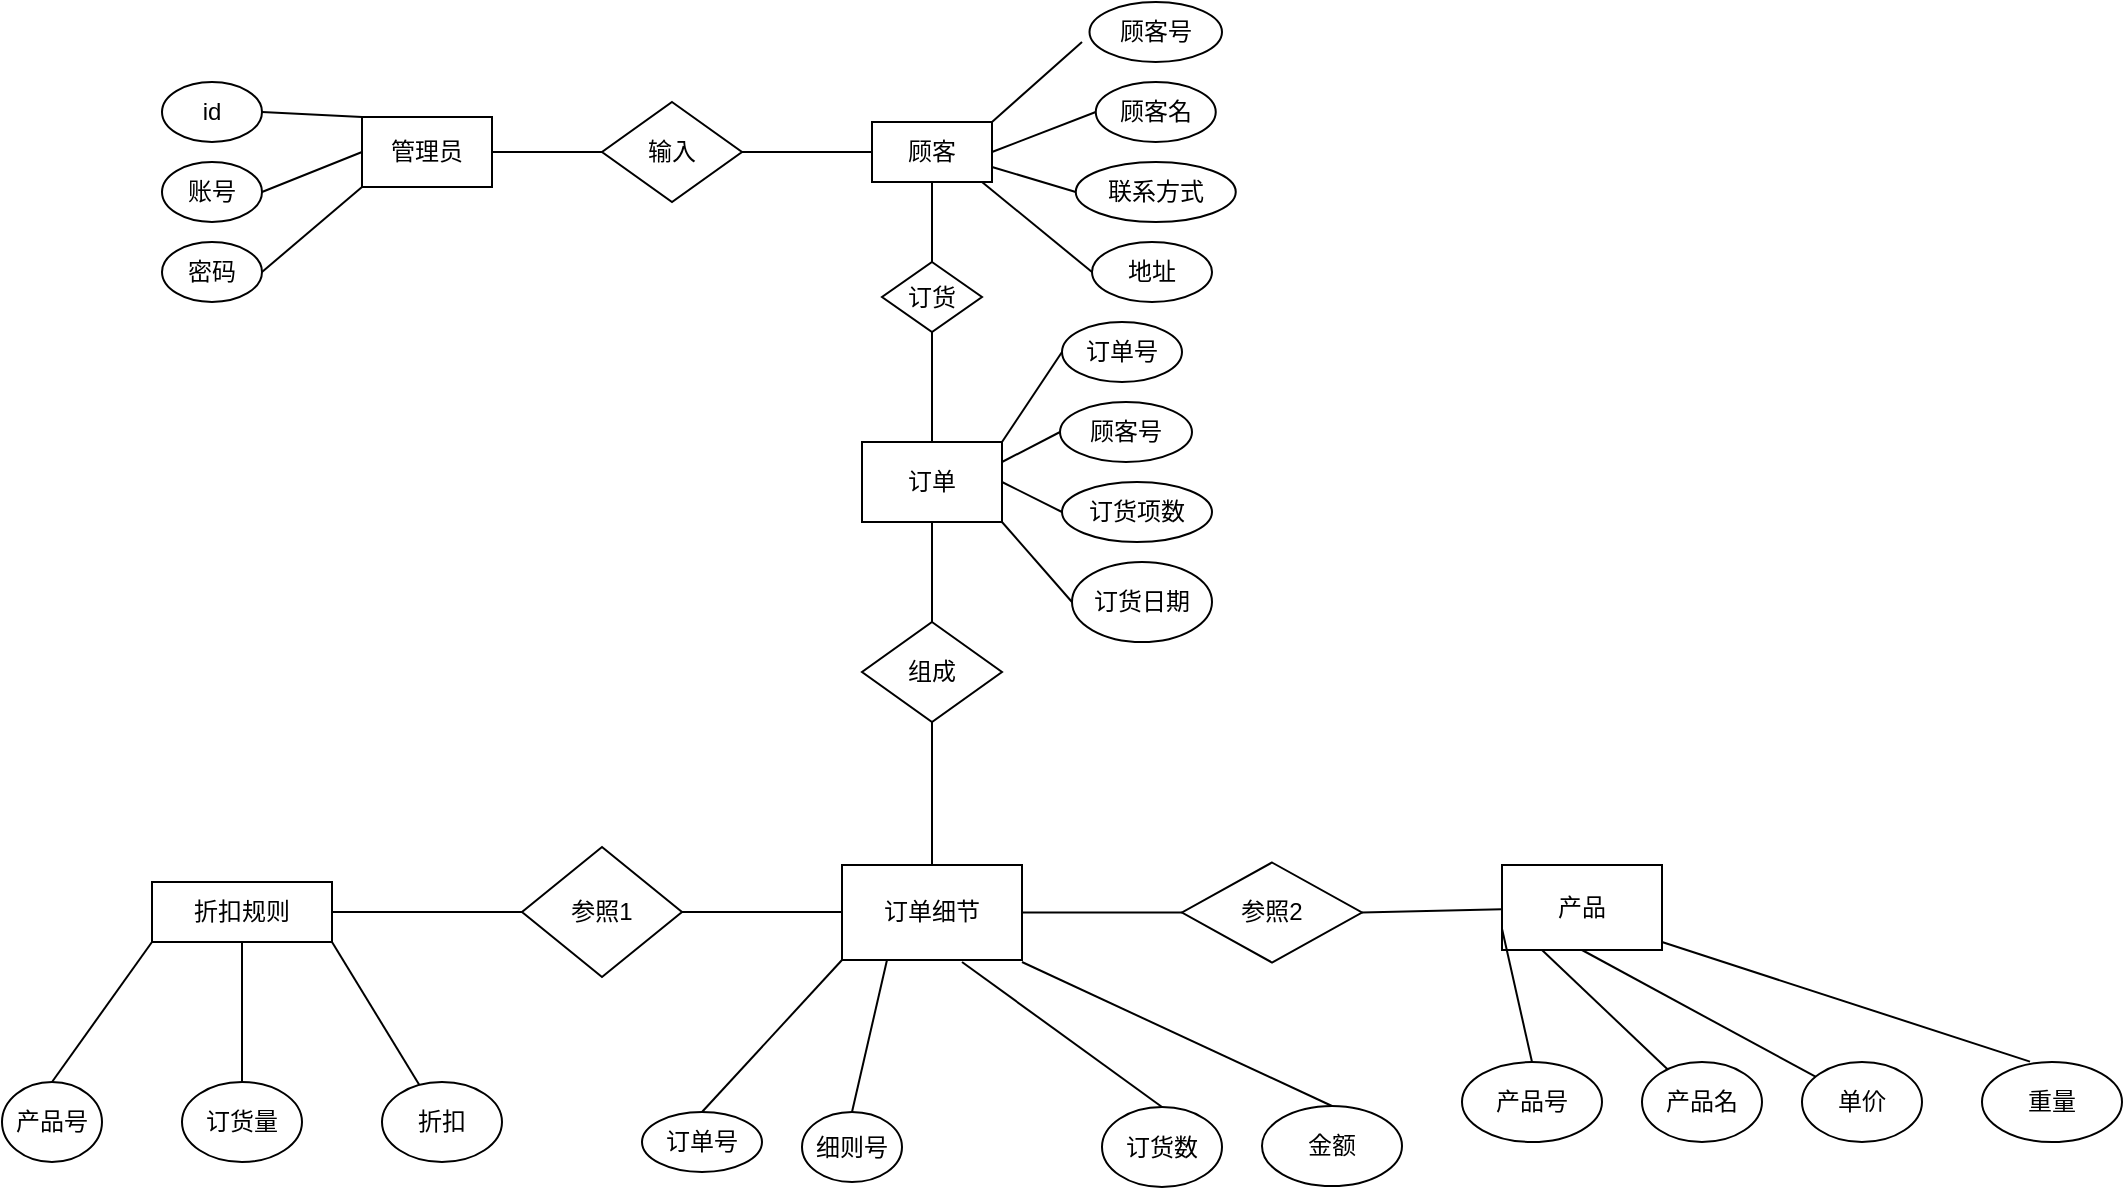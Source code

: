 <mxfile version="14.0.1" type="github">
  <diagram id="PvPqZ_3dX34Na1Cwnoa6" name="Page-1">
    <mxGraphModel dx="1490" dy="1753" grid="1" gridSize="10" guides="1" tooltips="1" connect="1" arrows="1" fold="1" page="1" pageScale="1" pageWidth="827" pageHeight="1169" math="0" shadow="0">
      <root>
        <mxCell id="0" />
        <mxCell id="1" parent="0" />
        <mxCell id="LMIVJv-0wlox6QMbkZ7r-1" value="折扣规则" style="rounded=0;whiteSpace=wrap;html=1;" vertex="1" parent="1">
          <mxGeometry x="95" y="380" width="90" height="30" as="geometry" />
        </mxCell>
        <mxCell id="LMIVJv-0wlox6QMbkZ7r-4" value="产品号" style="ellipse;whiteSpace=wrap;html=1;" vertex="1" parent="1">
          <mxGeometry x="20" y="480" width="50" height="40" as="geometry" />
        </mxCell>
        <mxCell id="LMIVJv-0wlox6QMbkZ7r-5" value="订货量" style="ellipse;whiteSpace=wrap;html=1;" vertex="1" parent="1">
          <mxGeometry x="110" y="480" width="60" height="40" as="geometry" />
        </mxCell>
        <mxCell id="LMIVJv-0wlox6QMbkZ7r-6" value="折扣" style="ellipse;whiteSpace=wrap;html=1;" vertex="1" parent="1">
          <mxGeometry x="210" y="480" width="60" height="40" as="geometry" />
        </mxCell>
        <mxCell id="LMIVJv-0wlox6QMbkZ7r-12" value="" style="endArrow=none;html=1;exitX=0.5;exitY=1;exitDx=0;exitDy=0;" edge="1" parent="1" source="LMIVJv-0wlox6QMbkZ7r-1" target="LMIVJv-0wlox6QMbkZ7r-5">
          <mxGeometry width="50" height="50" relative="1" as="geometry">
            <mxPoint x="390" y="330" as="sourcePoint" />
            <mxPoint x="440" y="280" as="targetPoint" />
          </mxGeometry>
        </mxCell>
        <mxCell id="LMIVJv-0wlox6QMbkZ7r-13" value="" style="endArrow=none;html=1;exitX=0;exitY=1;exitDx=0;exitDy=0;entryX=0.5;entryY=0;entryDx=0;entryDy=0;" edge="1" parent="1" source="LMIVJv-0wlox6QMbkZ7r-1" target="LMIVJv-0wlox6QMbkZ7r-4">
          <mxGeometry width="50" height="50" relative="1" as="geometry">
            <mxPoint x="390" y="330" as="sourcePoint" />
            <mxPoint x="440" y="280" as="targetPoint" />
          </mxGeometry>
        </mxCell>
        <mxCell id="LMIVJv-0wlox6QMbkZ7r-14" value="" style="endArrow=none;html=1;entryX=1;entryY=1;entryDx=0;entryDy=0;" edge="1" parent="1" source="LMIVJv-0wlox6QMbkZ7r-6" target="LMIVJv-0wlox6QMbkZ7r-1">
          <mxGeometry width="50" height="50" relative="1" as="geometry">
            <mxPoint x="390" y="330" as="sourcePoint" />
            <mxPoint x="440" y="280" as="targetPoint" />
          </mxGeometry>
        </mxCell>
        <mxCell id="LMIVJv-0wlox6QMbkZ7r-15" value="" style="endArrow=none;html=1;exitX=1;exitY=0.5;exitDx=0;exitDy=0;" edge="1" parent="1" source="LMIVJv-0wlox6QMbkZ7r-1">
          <mxGeometry width="50" height="50" relative="1" as="geometry">
            <mxPoint x="390" y="330" as="sourcePoint" />
            <mxPoint x="280" y="395" as="targetPoint" />
          </mxGeometry>
        </mxCell>
        <mxCell id="LMIVJv-0wlox6QMbkZ7r-16" value="参照1" style="rhombus;whiteSpace=wrap;html=1;" vertex="1" parent="1">
          <mxGeometry x="280" y="362.5" width="80" height="65" as="geometry" />
        </mxCell>
        <mxCell id="LMIVJv-0wlox6QMbkZ7r-17" value="" style="endArrow=none;html=1;exitX=1;exitY=0.5;exitDx=0;exitDy=0;" edge="1" parent="1" source="LMIVJv-0wlox6QMbkZ7r-16">
          <mxGeometry width="50" height="50" relative="1" as="geometry">
            <mxPoint x="390" y="330" as="sourcePoint" />
            <mxPoint x="440" y="395" as="targetPoint" />
          </mxGeometry>
        </mxCell>
        <mxCell id="LMIVJv-0wlox6QMbkZ7r-18" value="订单细节" style="rounded=0;whiteSpace=wrap;html=1;" vertex="1" parent="1">
          <mxGeometry x="440" y="371.5" width="90" height="47.5" as="geometry" />
        </mxCell>
        <mxCell id="LMIVJv-0wlox6QMbkZ7r-19" value="订单号" style="ellipse;whiteSpace=wrap;html=1;" vertex="1" parent="1">
          <mxGeometry x="340" y="495" width="60" height="30" as="geometry" />
        </mxCell>
        <mxCell id="LMIVJv-0wlox6QMbkZ7r-20" value="细则号" style="ellipse;whiteSpace=wrap;html=1;" vertex="1" parent="1">
          <mxGeometry x="420" y="495" width="50" height="35" as="geometry" />
        </mxCell>
        <mxCell id="LMIVJv-0wlox6QMbkZ7r-24" value="订货数" style="ellipse;whiteSpace=wrap;html=1;" vertex="1" parent="1">
          <mxGeometry x="570" y="492.5" width="60" height="40" as="geometry" />
        </mxCell>
        <mxCell id="LMIVJv-0wlox6QMbkZ7r-25" value="金额" style="ellipse;whiteSpace=wrap;html=1;" vertex="1" parent="1">
          <mxGeometry x="650" y="492" width="70" height="40" as="geometry" />
        </mxCell>
        <mxCell id="LMIVJv-0wlox6QMbkZ7r-26" value="" style="endArrow=none;html=1;exitX=0.5;exitY=0;exitDx=0;exitDy=0;entryX=0;entryY=1;entryDx=0;entryDy=0;" edge="1" parent="1" source="LMIVJv-0wlox6QMbkZ7r-19" target="LMIVJv-0wlox6QMbkZ7r-18">
          <mxGeometry width="50" height="50" relative="1" as="geometry">
            <mxPoint x="390" y="330" as="sourcePoint" />
            <mxPoint x="440" y="280" as="targetPoint" />
          </mxGeometry>
        </mxCell>
        <mxCell id="LMIVJv-0wlox6QMbkZ7r-27" value="" style="endArrow=none;html=1;exitX=0.5;exitY=0;exitDx=0;exitDy=0;entryX=0.25;entryY=1;entryDx=0;entryDy=0;" edge="1" parent="1" source="LMIVJv-0wlox6QMbkZ7r-20" target="LMIVJv-0wlox6QMbkZ7r-18">
          <mxGeometry width="50" height="50" relative="1" as="geometry">
            <mxPoint x="400" y="340" as="sourcePoint" />
            <mxPoint x="450" y="290" as="targetPoint" />
          </mxGeometry>
        </mxCell>
        <mxCell id="LMIVJv-0wlox6QMbkZ7r-29" value="" style="endArrow=none;html=1;entryX=0.5;entryY=0;entryDx=0;entryDy=0;" edge="1" parent="1" target="LMIVJv-0wlox6QMbkZ7r-25">
          <mxGeometry width="50" height="50" relative="1" as="geometry">
            <mxPoint x="530" y="420" as="sourcePoint" />
            <mxPoint x="470" y="310" as="targetPoint" />
          </mxGeometry>
        </mxCell>
        <mxCell id="LMIVJv-0wlox6QMbkZ7r-30" value="" style="endArrow=none;html=1;entryX=0.5;entryY=0;entryDx=0;entryDy=0;" edge="1" parent="1" target="LMIVJv-0wlox6QMbkZ7r-24">
          <mxGeometry width="50" height="50" relative="1" as="geometry">
            <mxPoint x="500" y="420" as="sourcePoint" />
            <mxPoint x="480" y="320" as="targetPoint" />
          </mxGeometry>
        </mxCell>
        <mxCell id="LMIVJv-0wlox6QMbkZ7r-31" value="" style="endArrow=none;html=1;entryX=1;entryY=0.5;entryDx=0;entryDy=0;exitX=0;exitY=0.5;exitDx=0;exitDy=0;" edge="1" parent="1" source="LMIVJv-0wlox6QMbkZ7r-33" target="LMIVJv-0wlox6QMbkZ7r-18">
          <mxGeometry width="50" height="50" relative="1" as="geometry">
            <mxPoint x="390" y="330" as="sourcePoint" />
            <mxPoint x="440" y="280" as="targetPoint" />
          </mxGeometry>
        </mxCell>
        <mxCell id="LMIVJv-0wlox6QMbkZ7r-32" value="产品" style="rounded=0;whiteSpace=wrap;html=1;" vertex="1" parent="1">
          <mxGeometry x="770" y="371.5" width="80" height="42.5" as="geometry" />
        </mxCell>
        <mxCell id="LMIVJv-0wlox6QMbkZ7r-33" value="参照2" style="rhombus;whiteSpace=wrap;html=1;" vertex="1" parent="1">
          <mxGeometry x="610" y="370.25" width="90" height="50" as="geometry" />
        </mxCell>
        <mxCell id="LMIVJv-0wlox6QMbkZ7r-34" value="" style="endArrow=none;html=1;entryX=1;entryY=0.5;entryDx=0;entryDy=0;" edge="1" parent="1" source="LMIVJv-0wlox6QMbkZ7r-32" target="LMIVJv-0wlox6QMbkZ7r-33">
          <mxGeometry width="50" height="50" relative="1" as="geometry">
            <mxPoint x="390" y="330" as="sourcePoint" />
            <mxPoint x="440" y="280" as="targetPoint" />
          </mxGeometry>
        </mxCell>
        <mxCell id="LMIVJv-0wlox6QMbkZ7r-35" value="产品号" style="ellipse;whiteSpace=wrap;html=1;" vertex="1" parent="1">
          <mxGeometry x="750" y="470" width="70" height="40" as="geometry" />
        </mxCell>
        <mxCell id="LMIVJv-0wlox6QMbkZ7r-36" value="产品名" style="ellipse;whiteSpace=wrap;html=1;" vertex="1" parent="1">
          <mxGeometry x="840" y="470" width="60" height="40" as="geometry" />
        </mxCell>
        <mxCell id="LMIVJv-0wlox6QMbkZ7r-37" value="单价" style="ellipse;whiteSpace=wrap;html=1;" vertex="1" parent="1">
          <mxGeometry x="920" y="470" width="60" height="40" as="geometry" />
        </mxCell>
        <mxCell id="LMIVJv-0wlox6QMbkZ7r-38" value="重量" style="ellipse;whiteSpace=wrap;html=1;" vertex="1" parent="1">
          <mxGeometry x="1010" y="470" width="70" height="40" as="geometry" />
        </mxCell>
        <mxCell id="LMIVJv-0wlox6QMbkZ7r-40" value="" style="endArrow=none;html=1;entryX=0.343;entryY=-0.005;entryDx=0;entryDy=0;entryPerimeter=0;" edge="1" parent="1" target="LMIVJv-0wlox6QMbkZ7r-38">
          <mxGeometry width="50" height="50" relative="1" as="geometry">
            <mxPoint x="850" y="410" as="sourcePoint" />
            <mxPoint x="760" y="280" as="targetPoint" />
          </mxGeometry>
        </mxCell>
        <mxCell id="LMIVJv-0wlox6QMbkZ7r-41" value="" style="endArrow=none;html=1;entryX=0.5;entryY=1;entryDx=0;entryDy=0;" edge="1" parent="1" source="LMIVJv-0wlox6QMbkZ7r-37" target="LMIVJv-0wlox6QMbkZ7r-32">
          <mxGeometry width="50" height="50" relative="1" as="geometry">
            <mxPoint x="800" y="460" as="sourcePoint" />
            <mxPoint x="850" y="410" as="targetPoint" />
          </mxGeometry>
        </mxCell>
        <mxCell id="LMIVJv-0wlox6QMbkZ7r-42" value="" style="endArrow=none;html=1;entryX=0.25;entryY=1;entryDx=0;entryDy=0;" edge="1" parent="1" source="LMIVJv-0wlox6QMbkZ7r-36" target="LMIVJv-0wlox6QMbkZ7r-32">
          <mxGeometry width="50" height="50" relative="1" as="geometry">
            <mxPoint x="760" y="460" as="sourcePoint" />
            <mxPoint x="810" y="410" as="targetPoint" />
          </mxGeometry>
        </mxCell>
        <mxCell id="LMIVJv-0wlox6QMbkZ7r-43" value="" style="endArrow=none;html=1;entryX=0;entryY=0.75;entryDx=0;entryDy=0;exitX=0.5;exitY=0;exitDx=0;exitDy=0;" edge="1" parent="1" source="LMIVJv-0wlox6QMbkZ7r-35" target="LMIVJv-0wlox6QMbkZ7r-32">
          <mxGeometry width="50" height="50" relative="1" as="geometry">
            <mxPoint x="740" y="360" as="sourcePoint" />
            <mxPoint x="790" y="310" as="targetPoint" />
          </mxGeometry>
        </mxCell>
        <mxCell id="LMIVJv-0wlox6QMbkZ7r-44" value="" style="endArrow=none;html=1;exitX=0.5;exitY=0;exitDx=0;exitDy=0;" edge="1" parent="1" source="LMIVJv-0wlox6QMbkZ7r-18">
          <mxGeometry width="50" height="50" relative="1" as="geometry">
            <mxPoint x="570" y="330" as="sourcePoint" />
            <mxPoint x="485" y="290" as="targetPoint" />
          </mxGeometry>
        </mxCell>
        <mxCell id="LMIVJv-0wlox6QMbkZ7r-45" value="组成" style="rhombus;whiteSpace=wrap;html=1;" vertex="1" parent="1">
          <mxGeometry x="450" y="250" width="70" height="50" as="geometry" />
        </mxCell>
        <mxCell id="LMIVJv-0wlox6QMbkZ7r-46" value="" style="endArrow=none;html=1;exitX=0.5;exitY=0;exitDx=0;exitDy=0;" edge="1" parent="1" source="LMIVJv-0wlox6QMbkZ7r-45">
          <mxGeometry width="50" height="50" relative="1" as="geometry">
            <mxPoint x="570" y="330" as="sourcePoint" />
            <mxPoint x="485" y="200" as="targetPoint" />
          </mxGeometry>
        </mxCell>
        <mxCell id="LMIVJv-0wlox6QMbkZ7r-47" value="订单" style="rounded=0;whiteSpace=wrap;html=1;" vertex="1" parent="1">
          <mxGeometry x="450" y="160" width="70" height="40" as="geometry" />
        </mxCell>
        <mxCell id="LMIVJv-0wlox6QMbkZ7r-48" value="订单号" style="ellipse;whiteSpace=wrap;html=1;" vertex="1" parent="1">
          <mxGeometry x="550" y="100" width="60" height="30" as="geometry" />
        </mxCell>
        <mxCell id="LMIVJv-0wlox6QMbkZ7r-49" value="顾客号" style="ellipse;whiteSpace=wrap;html=1;" vertex="1" parent="1">
          <mxGeometry x="549" y="140" width="66" height="30" as="geometry" />
        </mxCell>
        <mxCell id="LMIVJv-0wlox6QMbkZ7r-50" value="订货项数" style="ellipse;whiteSpace=wrap;html=1;" vertex="1" parent="1">
          <mxGeometry x="550" y="180" width="75" height="30" as="geometry" />
        </mxCell>
        <mxCell id="LMIVJv-0wlox6QMbkZ7r-51" value="订货日期" style="ellipse;whiteSpace=wrap;html=1;" vertex="1" parent="1">
          <mxGeometry x="555" y="220" width="70" height="40" as="geometry" />
        </mxCell>
        <mxCell id="LMIVJv-0wlox6QMbkZ7r-52" value="" style="endArrow=none;html=1;entryX=0;entryY=0.5;entryDx=0;entryDy=0;exitX=1;exitY=0;exitDx=0;exitDy=0;" edge="1" parent="1" source="LMIVJv-0wlox6QMbkZ7r-47" target="LMIVJv-0wlox6QMbkZ7r-48">
          <mxGeometry width="50" height="50" relative="1" as="geometry">
            <mxPoint x="570" y="230" as="sourcePoint" />
            <mxPoint x="620" y="180" as="targetPoint" />
          </mxGeometry>
        </mxCell>
        <mxCell id="LMIVJv-0wlox6QMbkZ7r-53" value="" style="endArrow=none;html=1;entryX=0;entryY=0.5;entryDx=0;entryDy=0;exitX=1;exitY=0.25;exitDx=0;exitDy=0;" edge="1" parent="1" source="LMIVJv-0wlox6QMbkZ7r-47" target="LMIVJv-0wlox6QMbkZ7r-49">
          <mxGeometry width="50" height="50" relative="1" as="geometry">
            <mxPoint x="570" y="230" as="sourcePoint" />
            <mxPoint x="620" y="180" as="targetPoint" />
          </mxGeometry>
        </mxCell>
        <mxCell id="LMIVJv-0wlox6QMbkZ7r-54" value="" style="endArrow=none;html=1;entryX=0;entryY=0.5;entryDx=0;entryDy=0;exitX=1;exitY=0.5;exitDx=0;exitDy=0;" edge="1" parent="1" source="LMIVJv-0wlox6QMbkZ7r-47" target="LMIVJv-0wlox6QMbkZ7r-50">
          <mxGeometry width="50" height="50" relative="1" as="geometry">
            <mxPoint x="570" y="230" as="sourcePoint" />
            <mxPoint x="620" y="180" as="targetPoint" />
          </mxGeometry>
        </mxCell>
        <mxCell id="LMIVJv-0wlox6QMbkZ7r-55" value="" style="endArrow=none;html=1;entryX=1;entryY=1;entryDx=0;entryDy=0;exitX=0;exitY=0.5;exitDx=0;exitDy=0;" edge="1" parent="1" source="LMIVJv-0wlox6QMbkZ7r-51" target="LMIVJv-0wlox6QMbkZ7r-47">
          <mxGeometry width="50" height="50" relative="1" as="geometry">
            <mxPoint x="570" y="230" as="sourcePoint" />
            <mxPoint x="620" y="180" as="targetPoint" />
          </mxGeometry>
        </mxCell>
        <mxCell id="LMIVJv-0wlox6QMbkZ7r-56" value="" style="endArrow=none;html=1;exitX=0.5;exitY=0;exitDx=0;exitDy=0;" edge="1" parent="1" source="LMIVJv-0wlox6QMbkZ7r-47" target="LMIVJv-0wlox6QMbkZ7r-58">
          <mxGeometry width="50" height="50" relative="1" as="geometry">
            <mxPoint x="570" y="230" as="sourcePoint" />
            <mxPoint x="485" y="110" as="targetPoint" />
          </mxGeometry>
        </mxCell>
        <mxCell id="LMIVJv-0wlox6QMbkZ7r-58" value="订货" style="rhombus;whiteSpace=wrap;html=1;" vertex="1" parent="1">
          <mxGeometry x="460" y="70" width="50" height="35" as="geometry" />
        </mxCell>
        <mxCell id="LMIVJv-0wlox6QMbkZ7r-59" value="" style="endArrow=none;html=1;exitX=0.5;exitY=0;exitDx=0;exitDy=0;" edge="1" parent="1" source="LMIVJv-0wlox6QMbkZ7r-58">
          <mxGeometry width="50" height="50" relative="1" as="geometry">
            <mxPoint x="570" y="30" as="sourcePoint" />
            <mxPoint x="485" y="30" as="targetPoint" />
          </mxGeometry>
        </mxCell>
        <mxCell id="LMIVJv-0wlox6QMbkZ7r-60" value="顾客" style="rounded=0;whiteSpace=wrap;html=1;" vertex="1" parent="1">
          <mxGeometry x="455" width="60" height="30" as="geometry" />
        </mxCell>
        <mxCell id="LMIVJv-0wlox6QMbkZ7r-62" value="顾客号" style="ellipse;whiteSpace=wrap;html=1;" vertex="1" parent="1">
          <mxGeometry x="563.75" y="-60" width="66.25" height="30" as="geometry" />
        </mxCell>
        <mxCell id="LMIVJv-0wlox6QMbkZ7r-63" value="顾客名" style="ellipse;whiteSpace=wrap;html=1;" vertex="1" parent="1">
          <mxGeometry x="566.88" y="-20" width="60" height="30" as="geometry" />
        </mxCell>
        <mxCell id="LMIVJv-0wlox6QMbkZ7r-64" value="联系方式" style="ellipse;whiteSpace=wrap;html=1;" vertex="1" parent="1">
          <mxGeometry x="556.88" y="20" width="80" height="30" as="geometry" />
        </mxCell>
        <mxCell id="LMIVJv-0wlox6QMbkZ7r-65" value="地址" style="ellipse;whiteSpace=wrap;html=1;" vertex="1" parent="1">
          <mxGeometry x="565" y="60" width="60" height="30" as="geometry" />
        </mxCell>
        <mxCell id="LMIVJv-0wlox6QMbkZ7r-66" value="" style="endArrow=none;html=1;exitX=1;exitY=0;exitDx=0;exitDy=0;" edge="1" parent="1" source="LMIVJv-0wlox6QMbkZ7r-60">
          <mxGeometry width="50" height="50" relative="1" as="geometry">
            <mxPoint x="520" as="sourcePoint" />
            <mxPoint x="560" y="-40" as="targetPoint" />
          </mxGeometry>
        </mxCell>
        <mxCell id="LMIVJv-0wlox6QMbkZ7r-67" value="" style="endArrow=none;html=1;exitX=0;exitY=0.5;exitDx=0;exitDy=0;entryX=1;entryY=0.5;entryDx=0;entryDy=0;" edge="1" parent="1" source="LMIVJv-0wlox6QMbkZ7r-63" target="LMIVJv-0wlox6QMbkZ7r-60">
          <mxGeometry width="50" height="50" relative="1" as="geometry">
            <mxPoint x="500" y="20" as="sourcePoint" />
            <mxPoint x="550" y="-30" as="targetPoint" />
          </mxGeometry>
        </mxCell>
        <mxCell id="LMIVJv-0wlox6QMbkZ7r-68" value="" style="endArrow=none;html=1;exitX=1;exitY=0.75;exitDx=0;exitDy=0;entryX=0;entryY=0.5;entryDx=0;entryDy=0;" edge="1" parent="1" source="LMIVJv-0wlox6QMbkZ7r-60" target="LMIVJv-0wlox6QMbkZ7r-64">
          <mxGeometry width="50" height="50" relative="1" as="geometry">
            <mxPoint x="500" y="20" as="sourcePoint" />
            <mxPoint x="550" y="-30" as="targetPoint" />
          </mxGeometry>
        </mxCell>
        <mxCell id="LMIVJv-0wlox6QMbkZ7r-69" value="" style="endArrow=none;html=1;entryX=0;entryY=0.5;entryDx=0;entryDy=0;" edge="1" parent="1" target="LMIVJv-0wlox6QMbkZ7r-65">
          <mxGeometry width="50" height="50" relative="1" as="geometry">
            <mxPoint x="510" y="30" as="sourcePoint" />
            <mxPoint x="550" y="-30" as="targetPoint" />
          </mxGeometry>
        </mxCell>
        <mxCell id="LMIVJv-0wlox6QMbkZ7r-70" value="输入" style="rhombus;whiteSpace=wrap;html=1;" vertex="1" parent="1">
          <mxGeometry x="320" y="-10" width="70" height="50" as="geometry" />
        </mxCell>
        <mxCell id="LMIVJv-0wlox6QMbkZ7r-71" value="" style="endArrow=none;html=1;exitX=1;exitY=0.5;exitDx=0;exitDy=0;entryX=0;entryY=0.5;entryDx=0;entryDy=0;" edge="1" parent="1" source="LMIVJv-0wlox6QMbkZ7r-70" target="LMIVJv-0wlox6QMbkZ7r-60">
          <mxGeometry width="50" height="50" relative="1" as="geometry">
            <mxPoint x="500" y="120" as="sourcePoint" />
            <mxPoint x="550" y="70" as="targetPoint" />
          </mxGeometry>
        </mxCell>
        <mxCell id="LMIVJv-0wlox6QMbkZ7r-72" value="" style="endArrow=none;html=1;exitX=0;exitY=0.5;exitDx=0;exitDy=0;" edge="1" parent="1" source="LMIVJv-0wlox6QMbkZ7r-70">
          <mxGeometry width="50" height="50" relative="1" as="geometry">
            <mxPoint x="500" y="120" as="sourcePoint" />
            <mxPoint x="260" y="15" as="targetPoint" />
          </mxGeometry>
        </mxCell>
        <mxCell id="LMIVJv-0wlox6QMbkZ7r-73" value="管理员" style="rounded=0;whiteSpace=wrap;html=1;" vertex="1" parent="1">
          <mxGeometry x="200" y="-2.5" width="65" height="35" as="geometry" />
        </mxCell>
        <mxCell id="LMIVJv-0wlox6QMbkZ7r-74" value="id" style="ellipse;whiteSpace=wrap;html=1;" vertex="1" parent="1">
          <mxGeometry x="100" y="-20" width="50" height="30" as="geometry" />
        </mxCell>
        <mxCell id="LMIVJv-0wlox6QMbkZ7r-75" value="账号" style="ellipse;whiteSpace=wrap;html=1;" vertex="1" parent="1">
          <mxGeometry x="100" y="20" width="50" height="30" as="geometry" />
        </mxCell>
        <mxCell id="LMIVJv-0wlox6QMbkZ7r-76" value="密码" style="ellipse;whiteSpace=wrap;html=1;" vertex="1" parent="1">
          <mxGeometry x="100" y="60" width="50" height="30" as="geometry" />
        </mxCell>
        <mxCell id="LMIVJv-0wlox6QMbkZ7r-77" value="" style="endArrow=none;html=1;exitX=0;exitY=0;exitDx=0;exitDy=0;entryX=1;entryY=0.5;entryDx=0;entryDy=0;" edge="1" parent="1" source="LMIVJv-0wlox6QMbkZ7r-73" target="LMIVJv-0wlox6QMbkZ7r-74">
          <mxGeometry width="50" height="50" relative="1" as="geometry">
            <mxPoint x="500" y="120" as="sourcePoint" />
            <mxPoint x="550" y="70" as="targetPoint" />
          </mxGeometry>
        </mxCell>
        <mxCell id="LMIVJv-0wlox6QMbkZ7r-78" value="" style="endArrow=none;html=1;entryX=0;entryY=0.5;entryDx=0;entryDy=0;exitX=1;exitY=0.5;exitDx=0;exitDy=0;" edge="1" parent="1" source="LMIVJv-0wlox6QMbkZ7r-75" target="LMIVJv-0wlox6QMbkZ7r-73">
          <mxGeometry width="50" height="50" relative="1" as="geometry">
            <mxPoint x="500" y="120" as="sourcePoint" />
            <mxPoint x="550" y="70" as="targetPoint" />
          </mxGeometry>
        </mxCell>
        <mxCell id="LMIVJv-0wlox6QMbkZ7r-79" value="" style="endArrow=none;html=1;entryX=0;entryY=1;entryDx=0;entryDy=0;exitX=1;exitY=0.5;exitDx=0;exitDy=0;" edge="1" parent="1" source="LMIVJv-0wlox6QMbkZ7r-76" target="LMIVJv-0wlox6QMbkZ7r-73">
          <mxGeometry width="50" height="50" relative="1" as="geometry">
            <mxPoint x="500" y="120" as="sourcePoint" />
            <mxPoint x="550" y="70" as="targetPoint" />
          </mxGeometry>
        </mxCell>
      </root>
    </mxGraphModel>
  </diagram>
</mxfile>
